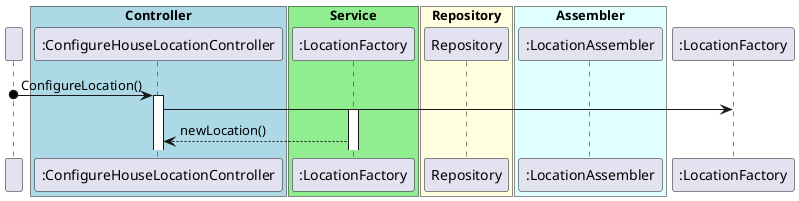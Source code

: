 @startuml

participant " "
box "Controller" #LightBlue
participant ":ConfigureHouseLocationController" as ConfigureHouseLocationController

end box
box "Service" #LightGreen
participant ":LocationFactory" as LocationFactory
end box
box "Repository" #LightYellow
participant "Repository" as Repository
end box
box "Assembler" #LightCyan
participant ":LocationAssembler" as Assembler

end box
" " o-> ConfigureHouseLocationController : ConfigureLocation()
activate ConfigureHouseLocationController
ConfigureHouseLocationController -> ":LocationFactory"
activate LocationFactory
LocationFactory --> "ConfigureHouseLocationController" : newLocation()











@enduml